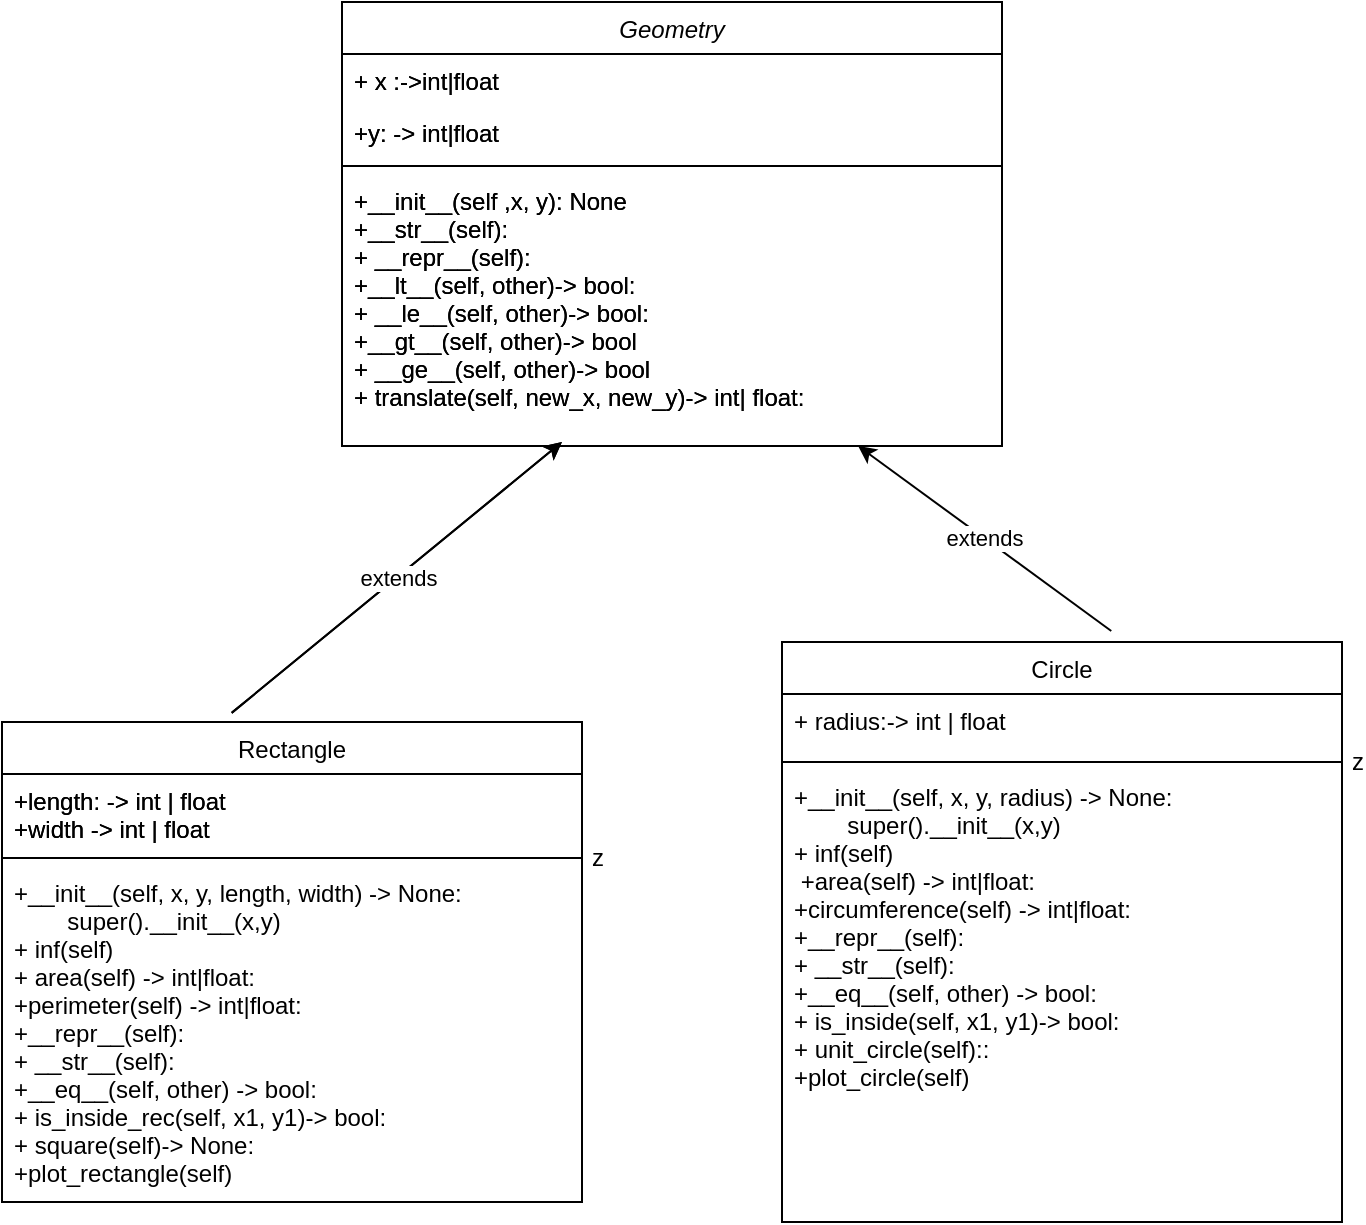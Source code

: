 <mxfile version="20.4.1" type="device"><diagram id="C5RBs43oDa-KdzZeNtuy" name="Page-1"><mxGraphModel dx="1102" dy="614" grid="1" gridSize="10" guides="1" tooltips="1" connect="1" arrows="1" fold="1" page="1" pageScale="1" pageWidth="827" pageHeight="1169" math="0" shadow="0"><root><mxCell id="WIyWlLk6GJQsqaUBKTNV-0"/><mxCell id="WIyWlLk6GJQsqaUBKTNV-1" parent="WIyWlLk6GJQsqaUBKTNV-0"/><mxCell id="zkfFHV4jXpPFQw0GAbJ--0" value="Geometry" style="swimlane;fontStyle=2;align=center;verticalAlign=top;childLayout=stackLayout;horizontal=1;startSize=26;horizontalStack=0;resizeParent=1;resizeLast=0;collapsible=1;marginBottom=0;rounded=0;shadow=0;strokeWidth=1;" parent="WIyWlLk6GJQsqaUBKTNV-1" vertex="1"><mxGeometry x="290" y="30" width="330" height="222" as="geometry"><mxRectangle x="230" y="140" width="160" height="26" as="alternateBounds"/></mxGeometry></mxCell><mxCell id="zkfFHV4jXpPFQw0GAbJ--1" value="+ x :-&gt;int|float" style="text;align=left;verticalAlign=top;spacingLeft=4;spacingRight=4;overflow=hidden;rotatable=0;points=[[0,0.5],[1,0.5]];portConstraint=eastwest;" parent="zkfFHV4jXpPFQw0GAbJ--0" vertex="1"><mxGeometry y="26" width="330" height="26" as="geometry"/></mxCell><mxCell id="zkfFHV4jXpPFQw0GAbJ--2" value="+y: -&gt; int|float" style="text;align=left;verticalAlign=top;spacingLeft=4;spacingRight=4;overflow=hidden;rotatable=0;points=[[0,0.5],[1,0.5]];portConstraint=eastwest;rounded=0;shadow=0;html=0;" parent="zkfFHV4jXpPFQw0GAbJ--0" vertex="1"><mxGeometry y="52" width="330" height="26" as="geometry"/></mxCell><mxCell id="zkfFHV4jXpPFQw0GAbJ--4" value="" style="line;html=1;strokeWidth=1;align=left;verticalAlign=middle;spacingTop=-1;spacingLeft=3;spacingRight=3;rotatable=0;labelPosition=right;points=[];portConstraint=eastwest;" parent="zkfFHV4jXpPFQw0GAbJ--0" vertex="1"><mxGeometry y="78" width="330" height="8" as="geometry"/></mxCell><mxCell id="zkfFHV4jXpPFQw0GAbJ--3" value="+__init__(self ,x, y): None&#10;+__str__(self):&#10;+ __repr__(self):&#10;+__lt__(self, other)-&gt; bool: &#10;+ __le__(self, other)-&gt; bool:&#10;+__gt__(self, other)-&gt; bool &#10;+ __ge__(self, other)-&gt; bool  &#10;+ translate(self, new_x, new_y)-&gt; int| float:&#10;&#10;" style="text;align=left;verticalAlign=top;spacingLeft=4;spacingRight=4;overflow=hidden;rotatable=0;points=[[0,0.5],[1,0.5]];portConstraint=eastwest;rounded=0;shadow=0;html=0;" parent="zkfFHV4jXpPFQw0GAbJ--0" vertex="1"><mxGeometry y="86" width="330" height="136" as="geometry"/></mxCell><mxCell id="zkfFHV4jXpPFQw0GAbJ--6" value="Rectangle" style="swimlane;fontStyle=0;align=center;verticalAlign=top;childLayout=stackLayout;horizontal=1;startSize=26;horizontalStack=0;resizeParent=1;resizeLast=0;collapsible=1;marginBottom=0;rounded=0;shadow=0;strokeWidth=1;" parent="WIyWlLk6GJQsqaUBKTNV-1" vertex="1"><mxGeometry x="120" y="390" width="290" height="240" as="geometry"><mxRectangle x="130" y="380" width="160" height="26" as="alternateBounds"/></mxGeometry></mxCell><mxCell id="zkfFHV4jXpPFQw0GAbJ--7" value="+length: -&gt; int | float&#10;+width -&gt; int | float&#10;" style="text;align=left;verticalAlign=top;spacingLeft=4;spacingRight=4;overflow=hidden;rotatable=0;points=[[0,0.5],[1,0.5]];portConstraint=eastwest;" parent="zkfFHV4jXpPFQw0GAbJ--6" vertex="1"><mxGeometry y="26" width="290" height="38" as="geometry"/></mxCell><mxCell id="zkfFHV4jXpPFQw0GAbJ--9" value="z" style="line;html=1;strokeWidth=1;align=left;verticalAlign=middle;spacingTop=-1;spacingLeft=3;spacingRight=3;rotatable=0;labelPosition=right;points=[];portConstraint=eastwest;" parent="zkfFHV4jXpPFQw0GAbJ--6" vertex="1"><mxGeometry y="64" width="290" height="8" as="geometry"/></mxCell><mxCell id="zkfFHV4jXpPFQw0GAbJ--11" value="+__init__(self, x, y, length, width) -&gt; None:&#10;        super().__init__(x,y)&#10;+ inf(self)&#10;+ area(self) -&gt; int|float: &#10;+perimeter(self) -&gt; int|float:&#10;+__repr__(self):&#10;+ __str__(self):&#10;+__eq__(self, other) -&gt; bool:&#10;+ is_inside_rec(self, x1, y1)-&gt; bool:&#10;+ square(self)-&gt; None:&#10;+plot_rectangle(self)" style="text;align=left;verticalAlign=top;spacingLeft=4;spacingRight=4;overflow=hidden;rotatable=0;points=[[0,0.5],[1,0.5]];portConstraint=eastwest;" parent="zkfFHV4jXpPFQw0GAbJ--6" vertex="1"><mxGeometry y="72" width="290" height="168" as="geometry"/></mxCell><mxCell id="57HgC6EqrdPvUklzKnXq-4" value="Circle" style="swimlane;fontStyle=0;align=center;verticalAlign=top;childLayout=stackLayout;horizontal=1;startSize=26;horizontalStack=0;resizeParent=1;resizeLast=0;collapsible=1;marginBottom=0;rounded=0;shadow=0;strokeWidth=1;" parent="WIyWlLk6GJQsqaUBKTNV-1" vertex="1"><mxGeometry x="510" y="350" width="280" height="290" as="geometry"><mxRectangle x="130" y="380" width="160" height="26" as="alternateBounds"/></mxGeometry></mxCell><mxCell id="57HgC6EqrdPvUklzKnXq-6" value="+ radius:-&gt; int | float" style="text;align=left;verticalAlign=top;spacingLeft=4;spacingRight=4;overflow=hidden;rotatable=0;points=[[0,0.5],[1,0.5]];portConstraint=eastwest;" parent="57HgC6EqrdPvUklzKnXq-4" vertex="1"><mxGeometry y="26" width="280" height="30" as="geometry"/></mxCell><mxCell id="57HgC6EqrdPvUklzKnXq-7" value="z" style="line;html=1;strokeWidth=1;align=left;verticalAlign=middle;spacingTop=-1;spacingLeft=3;spacingRight=3;rotatable=0;labelPosition=right;points=[];portConstraint=eastwest;" parent="57HgC6EqrdPvUklzKnXq-4" vertex="1"><mxGeometry y="56" width="280" height="8" as="geometry"/></mxCell><mxCell id="57HgC6EqrdPvUklzKnXq-8" value="+__init__(self, x, y, radius) -&gt; None:&#10;        super().__init__(x,y)&#10;+ inf(self)&#10; +area(self) -&gt; int|float:&#10;+circumference(self) -&gt; int|float:&#10;+__repr__(self):&#10;+ __str__(self):&#10;+__eq__(self, other) -&gt; bool:&#10;+ is_inside(self, x1, y1)-&gt; bool:&#10;+ unit_circle(self)::&#10;+plot_circle(self)" style="text;align=left;verticalAlign=top;spacingLeft=4;spacingRight=4;overflow=hidden;rotatable=0;points=[[0,0.5],[1,0.5]];portConstraint=eastwest;" parent="57HgC6EqrdPvUklzKnXq-4" vertex="1"><mxGeometry y="64" width="280" height="172" as="geometry"/></mxCell><mxCell id="57HgC6EqrdPvUklzKnXq-14" value="extends" style="endArrow=classic;html=1;rounded=0;exitX=0.396;exitY=-0.019;exitDx=0;exitDy=0;exitPerimeter=0;" parent="WIyWlLk6GJQsqaUBKTNV-1" source="zkfFHV4jXpPFQw0GAbJ--6" edge="1"><mxGeometry width="50" height="50" relative="1" as="geometry"><mxPoint x="390" y="340" as="sourcePoint"/><mxPoint x="400" y="250" as="targetPoint"/></mxGeometry></mxCell><mxCell id="57HgC6EqrdPvUklzKnXq-15" value="extends" style="endArrow=classic;html=1;rounded=0;exitX=0.588;exitY=-0.019;exitDx=0;exitDy=0;exitPerimeter=0;" parent="WIyWlLk6GJQsqaUBKTNV-1" source="57HgC6EqrdPvUklzKnXq-4" target="zkfFHV4jXpPFQw0GAbJ--3" edge="1"><mxGeometry width="50" height="50" relative="1" as="geometry"><mxPoint x="390" y="340" as="sourcePoint"/><mxPoint x="530" y="250" as="targetPoint"/></mxGeometry></mxCell><mxCell id="_W7L9ZUULHgbv_JYeCjw-5" value="Geometry" style="swimlane;fontStyle=2;align=center;verticalAlign=top;childLayout=stackLayout;horizontal=1;startSize=26;horizontalStack=0;resizeParent=1;resizeLast=0;collapsible=1;marginBottom=0;rounded=0;shadow=0;strokeWidth=1;" parent="WIyWlLk6GJQsqaUBKTNV-1" vertex="1"><mxGeometry x="290" y="30" width="330" height="222" as="geometry"><mxRectangle x="230" y="140" width="160" height="26" as="alternateBounds"/></mxGeometry></mxCell><mxCell id="_W7L9ZUULHgbv_JYeCjw-6" value="+ x :-&gt;int|float" style="text;align=left;verticalAlign=top;spacingLeft=4;spacingRight=4;overflow=hidden;rotatable=0;points=[[0,0.5],[1,0.5]];portConstraint=eastwest;" parent="_W7L9ZUULHgbv_JYeCjw-5" vertex="1"><mxGeometry y="26" width="330" height="26" as="geometry"/></mxCell><mxCell id="_W7L9ZUULHgbv_JYeCjw-7" value="+y: -&gt; int|float" style="text;align=left;verticalAlign=top;spacingLeft=4;spacingRight=4;overflow=hidden;rotatable=0;points=[[0,0.5],[1,0.5]];portConstraint=eastwest;rounded=0;shadow=0;html=0;" parent="_W7L9ZUULHgbv_JYeCjw-5" vertex="1"><mxGeometry y="52" width="330" height="26" as="geometry"/></mxCell><mxCell id="_W7L9ZUULHgbv_JYeCjw-8" value="" style="line;html=1;strokeWidth=1;align=left;verticalAlign=middle;spacingTop=-1;spacingLeft=3;spacingRight=3;rotatable=0;labelPosition=right;points=[];portConstraint=eastwest;" parent="_W7L9ZUULHgbv_JYeCjw-5" vertex="1"><mxGeometry y="78" width="330" height="8" as="geometry"/></mxCell><mxCell id="_W7L9ZUULHgbv_JYeCjw-9" value="+__init__(self ,x, y): None&#10;+__str__(self):&#10;+ __repr__(self):&#10;+__lt__(self, other)-&gt; bool: &#10;+ __le__(self, other)-&gt; bool:&#10;+__gt__(self, other)-&gt; bool &#10;+ __ge__(self, other)-&gt; bool  &#10;+ translate(self, new_x, new_y)-&gt; int| float:&#10;&#10;" style="text;align=left;verticalAlign=top;spacingLeft=4;spacingRight=4;overflow=hidden;rotatable=0;points=[[0,0.5],[1,0.5]];portConstraint=eastwest;rounded=0;shadow=0;html=0;" parent="_W7L9ZUULHgbv_JYeCjw-5" vertex="1"><mxGeometry y="86" width="330" height="136" as="geometry"/></mxCell><mxCell id="_W7L9ZUULHgbv_JYeCjw-10" value="Rectangle" style="swimlane;fontStyle=0;align=center;verticalAlign=top;childLayout=stackLayout;horizontal=1;startSize=26;horizontalStack=0;resizeParent=1;resizeLast=0;collapsible=1;marginBottom=0;rounded=0;shadow=0;strokeWidth=1;" parent="WIyWlLk6GJQsqaUBKTNV-1" vertex="1"><mxGeometry x="120" y="390" width="290" height="240" as="geometry"><mxRectangle x="130" y="380" width="160" height="26" as="alternateBounds"/></mxGeometry></mxCell><mxCell id="_W7L9ZUULHgbv_JYeCjw-11" value="+length: -&gt; int | float&#10;+width -&gt; int | float&#10;" style="text;align=left;verticalAlign=top;spacingLeft=4;spacingRight=4;overflow=hidden;rotatable=0;points=[[0,0.5],[1,0.5]];portConstraint=eastwest;" parent="_W7L9ZUULHgbv_JYeCjw-10" vertex="1"><mxGeometry y="26" width="290" height="38" as="geometry"/></mxCell><mxCell id="_W7L9ZUULHgbv_JYeCjw-18" value="extends" style="endArrow=classic;html=1;rounded=0;exitX=0.396;exitY=-0.019;exitDx=0;exitDy=0;exitPerimeter=0;" parent="WIyWlLk6GJQsqaUBKTNV-1" source="_W7L9ZUULHgbv_JYeCjw-10" edge="1"><mxGeometry width="50" height="50" relative="1" as="geometry"><mxPoint x="390" y="340" as="sourcePoint"/><mxPoint x="400" y="250" as="targetPoint"/></mxGeometry></mxCell></root></mxGraphModel></diagram></mxfile>